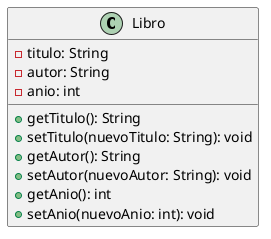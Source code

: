 @startuml
'https://plantuml.com/class-diagram

class Libro {
    - titulo: String
    - autor: String
    - anio: int
    + getTitulo(): String
    + setTitulo(nuevoTitulo: String): void
    + getAutor(): String
    + setAutor(nuevoAutor: String): void
    + getAnio(): int
    + setAnio(nuevoAnio: int): void
}
@enduml